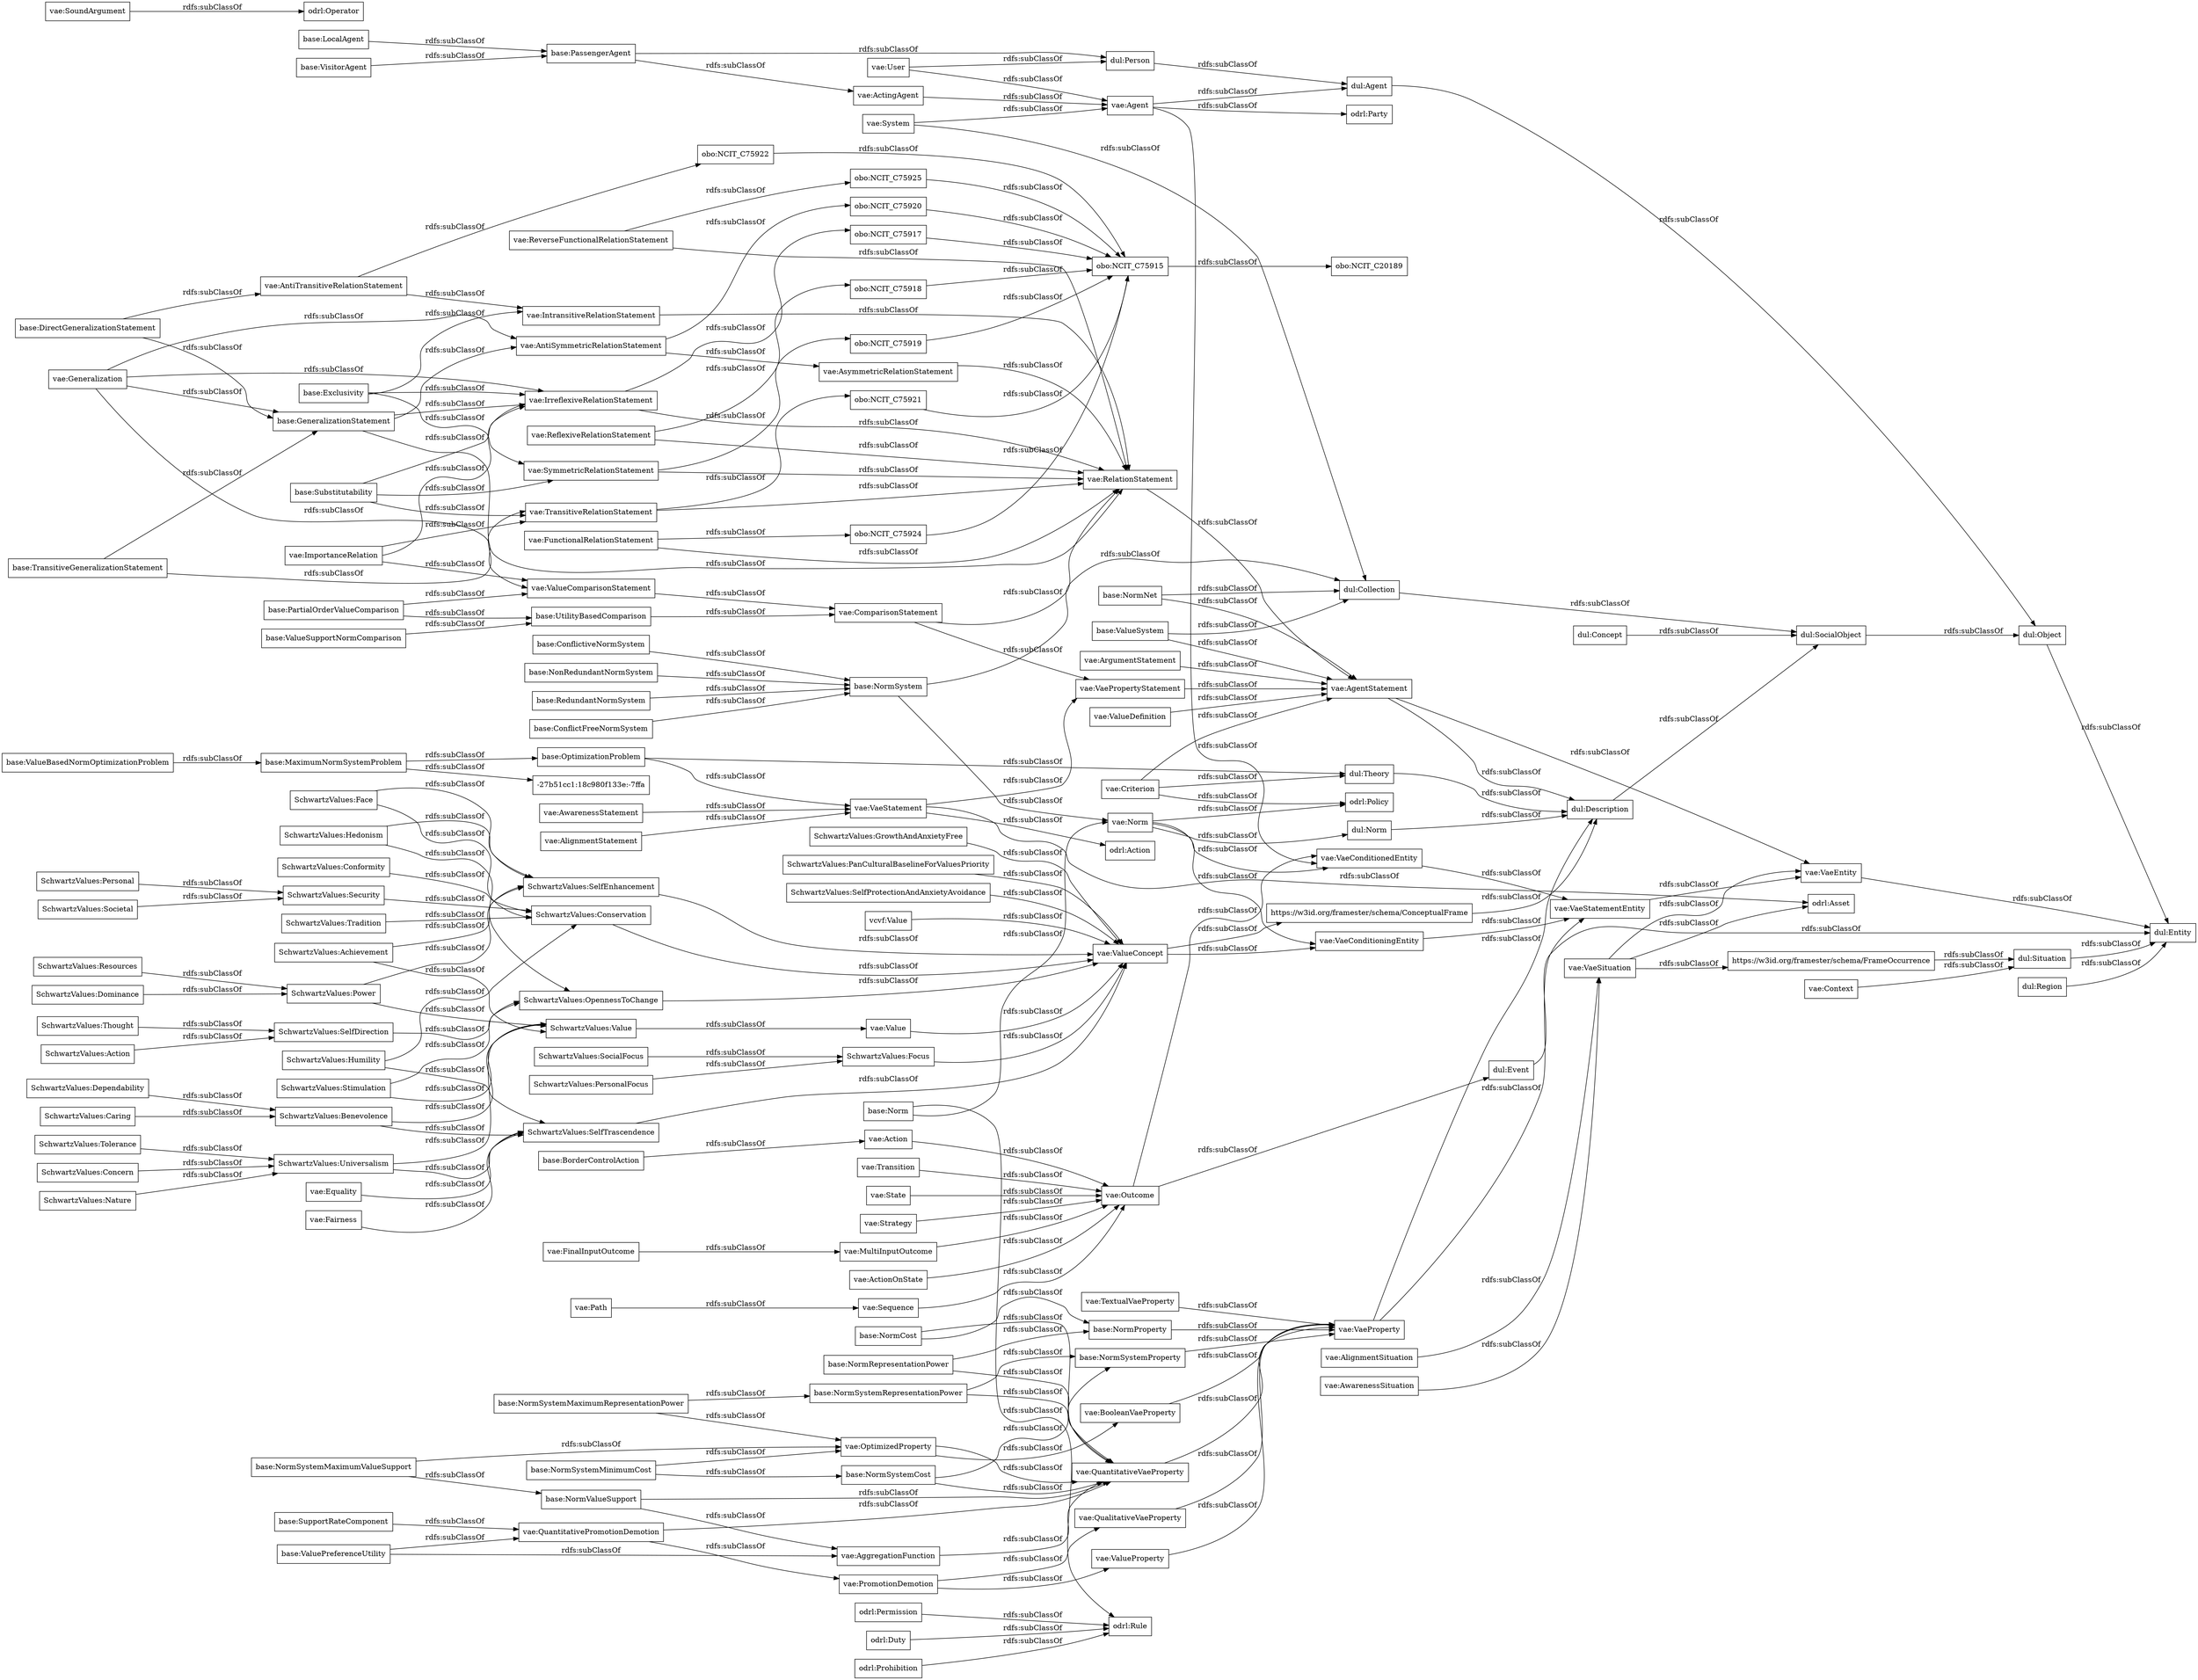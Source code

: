 digraph ar2dtool_diagram { 
rankdir=LR;
size="1000"
node [shape = rectangle, color="black"]; "base:ConflictFreeNormSystem" "base:LocalAgent" "base:BorderControlAction" "base:Norm" "base:NormSystemMinimumCost" "odrl:Permission" "base:NormSystemMaximumValueSupport" "base:NormCost" "base:NormSystem" "base:NormSystemProperty" "base:NormSystemRepresentationPower" "base:NormProperty" "base:TransitiveGeneralizationStatement" "base:NormSystemMaximumRepresentationPower" "base:VisitorAgent" "base:NormRepresentationPower" "base:NonRedundantNormSystem" "base:PassengerAgent" "base:ValueSupportNormComparison" "base:NormSystemCost" "base:NormValueSupport" "base:UtilityBasedComparison" "dul:Concept" "base:ValueSystem" "base:SupportRateComponent" "base:NormNet" "base:Exclusivity" "base:PartialOrderValueComparison" "base:GeneralizationStatement" "base:ValuePreferenceUtility" "base:Substitutability" "base:RedundantNormSystem" "base:DirectGeneralizationStatement" "base:ValueBasedNormOptimizationProblem" "base:OptimizationProblem" "-27b51cc1:18c980f133e:-7ffa" "base:ConflictiveNormSystem" "base:MaximumNormSystemProblem" "odrl:Duty" "odrl:Prohibition" "SchwartzValues:Dominance" "dul:Situation" "odrl:Action" "vae:Path" "https://w3id.org/framester/schema/FrameOccurrence" "vae:AntiSymmetricRelationStatement" "SchwartzValues:PersonalFocus" "vae:ReverseFunctionalRelationStatement" "SchwartzValues:Hedonism" "obo:NCIT_C75921" "SchwartzValues:Societal" "vae:ComparisonStatement" "vae:BooleanVaeProperty" "vae:AggregationFunction" "SchwartzValues:Universalism" "vae:AwarenessSituation" "vae:Value" "SchwartzValues:Stimulation" "odrl:Policy" "SchwartzValues:Achievement" "SchwartzValues:Value" "dul:Norm" "obo:NCIT_C75922" "vae:AlignmentSituation" "obo:NCIT_C20189" "odrl:Operator" "vae:VaeProperty" "SchwartzValues:SelfTrascendence" "vae:Outcome" "vae:AsymmetricRelationStatement" "obo:NCIT_C75918" "https://w3id.org/framester/schema/ConceptualFrame" "vae:VaeEntity" "vae:MultiInputOutcome" "vae:SoundArgument" "SchwartzValues:Conservation" "vae:Fairness" "vae:AlignmentStatement" "SchwartzValues:Dependability" "SchwartzValues:Caring" "dul:SocialObject" "vae:QualitativeVaeProperty" "odrl:Asset" "SchwartzValues:Nature" "dul:Person" "vae:Generalization" "obo:NCIT_C75919" "vae:Context" "vae:SymmetricRelationStatement" "vae:ActionOnState" "vae:VaeStatement" "SchwartzValues:Security" "obo:NCIT_C75924" "dul:Object" "SchwartzValues:Tolerance" "vae:System" "SchwartzValues:Humility" "vae:FunctionalRelationStatement" "odrl:Party" "vae:AntiTransitiveRelationStatement" "vae:QuantitativeVaeProperty" "vae:Norm" "SchwartzValues:GrowthAndAnxietyFree" "vae:User" "vae:Sequence" "vae:AgentStatement" "vae:VaeConditionedEntity" "SchwartzValues:Tradition" "dul:Event" "vae:PromotionDemotion" "dul:Agent" "SchwartzValues:SelfEnhancement" "vae:Strategy" "vae:Agent" "SchwartzValues:Benevolence" "vae:FinalInputOutcome" "SchwartzValues:PanCulturalBaselineForValuesPriority" "vae:VaeSituation" "SchwartzValues:Conformity" "vae:Action" "SchwartzValues:Focus" "vae:TransitiveRelationStatement" "SchwartzValues:Resources" "dul:Collection" "vae:AwarenessStatement" "vae:IrreflexiveRelationStatement" "obo:NCIT_C75925" "vae:ValueDefinition" "SchwartzValues:OpennessToChange" "vae:ActingAgent" "vae:ValueConcept" "vae:ValueProperty" "vae:ValueComparisonStatement" "vae:VaeStatementEntity" "vae:Criterion" "obo:NCIT_C75915" "SchwartzValues:Thought" "vae:Transition" "vae:State" "dul:Entity" "SchwartzValues:Face" "vae:VaeConditioningEntity" "vae:VaePropertyStatement" "SchwartzValues:SocialFocus" "obo:NCIT_C75920" "vae:Equality" "vae:IntransitiveRelationStatement" "vae:OptimizedProperty" "dul:Theory" "dul:Region" "dul:Description" "vae:QuantitativePromotionDemotion" "SchwartzValues:Action" "vcvf:Value" "odrl:Rule" "SchwartzValues:Power" "vae:ImportanceRelation" "SchwartzValues:Personal" "vae:ReflexiveRelationStatement" "obo:NCIT_C75917" "vae:ArgumentStatement" "SchwartzValues:SelfDirection" "SchwartzValues:Concern" "vae:TextualVaeProperty" "vae:RelationStatement" "SchwartzValues:SelfProtectionAndAnxietyAvoidance" ; /*classes style*/
	"SchwartzValues:Action" -> "SchwartzValues:SelfDirection" [ label = "rdfs:subClassOf" ];
	"obo:NCIT_C75922" -> "obo:NCIT_C75915" [ label = "rdfs:subClassOf" ];
	"SchwartzValues:Power" -> "SchwartzValues:Value" [ label = "rdfs:subClassOf" ];
	"SchwartzValues:Power" -> "SchwartzValues:SelfEnhancement" [ label = "rdfs:subClassOf" ];
	"vae:Strategy" -> "vae:Outcome" [ label = "rdfs:subClassOf" ];
	"base:NormSystemMaximumRepresentationPower" -> "base:NormSystemRepresentationPower" [ label = "rdfs:subClassOf" ];
	"base:NormSystemMaximumRepresentationPower" -> "vae:OptimizedProperty" [ label = "rdfs:subClassOf" ];
	"dul:SocialObject" -> "dul:Object" [ label = "rdfs:subClassOf" ];
	"https://w3id.org/framester/schema/ConceptualFrame" -> "dul:Description" [ label = "rdfs:subClassOf" ];
	"SchwartzValues:PanCulturalBaselineForValuesPriority" -> "vae:ValueConcept" [ label = "rdfs:subClassOf" ];
	"vae:AsymmetricRelationStatement" -> "vae:RelationStatement" [ label = "rdfs:subClassOf" ];
	"vae:ArgumentStatement" -> "vae:AgentStatement" [ label = "rdfs:subClassOf" ];
	"vae:ImportanceRelation" -> "vae:ValueComparisonStatement" [ label = "rdfs:subClassOf" ];
	"vae:ImportanceRelation" -> "vae:TransitiveRelationStatement" [ label = "rdfs:subClassOf" ];
	"vae:ImportanceRelation" -> "vae:IrreflexiveRelationStatement" [ label = "rdfs:subClassOf" ];
	"SchwartzValues:Thought" -> "SchwartzValues:SelfDirection" [ label = "rdfs:subClassOf" ];
	"base:NonRedundantNormSystem" -> "base:NormSystem" [ label = "rdfs:subClassOf" ];
	"base:NormSystemMaximumValueSupport" -> "base:NormValueSupport" [ label = "rdfs:subClassOf" ];
	"base:NormSystemMaximumValueSupport" -> "vae:OptimizedProperty" [ label = "rdfs:subClassOf" ];
	"vae:VaeSituation" -> "https://w3id.org/framester/schema/FrameOccurrence" [ label = "rdfs:subClassOf" ];
	"vae:VaeSituation" -> "vae:VaeEntity" [ label = "rdfs:subClassOf" ];
	"vae:VaeSituation" -> "odrl:Asset" [ label = "rdfs:subClassOf" ];
	"obo:NCIT_C75917" -> "obo:NCIT_C75915" [ label = "rdfs:subClassOf" ];
	"vae:Path" -> "vae:Sequence" [ label = "rdfs:subClassOf" ];
	"vae:AwarenessSituation" -> "vae:VaeSituation" [ label = "rdfs:subClassOf" ];
	"SchwartzValues:SocialFocus" -> "SchwartzValues:Focus" [ label = "rdfs:subClassOf" ];
	"SchwartzValues:Value" -> "vae:Value" [ label = "rdfs:subClassOf" ];
	"dul:Person" -> "dul:Agent" [ label = "rdfs:subClassOf" ];
	"dul:Norm" -> "dul:Description" [ label = "rdfs:subClassOf" ];
	"obo:NCIT_C75925" -> "obo:NCIT_C75915" [ label = "rdfs:subClassOf" ];
	"base:NormSystemProperty" -> "vae:VaeProperty" [ label = "rdfs:subClassOf" ];
	"base:ConflictiveNormSystem" -> "base:NormSystem" [ label = "rdfs:subClassOf" ];
	"SchwartzValues:SelfTrascendence" -> "vae:ValueConcept" [ label = "rdfs:subClassOf" ];
	"SchwartzValues:Tolerance" -> "SchwartzValues:Universalism" [ label = "rdfs:subClassOf" ];
	"vae:TextualVaeProperty" -> "vae:VaeProperty" [ label = "rdfs:subClassOf" ];
	"base:NormSystemRepresentationPower" -> "base:NormSystemProperty" [ label = "rdfs:subClassOf" ];
	"base:NormSystemRepresentationPower" -> "vae:QuantitativeVaeProperty" [ label = "rdfs:subClassOf" ];
	"dul:Event" -> "dul:Entity" [ label = "rdfs:subClassOf" ];
	"SchwartzValues:Hedonism" -> "SchwartzValues:SelfEnhancement" [ label = "rdfs:subClassOf" ];
	"SchwartzValues:Hedonism" -> "SchwartzValues:OpennessToChange" [ label = "rdfs:subClassOf" ];
	"dul:Description" -> "dul:SocialObject" [ label = "rdfs:subClassOf" ];
	"dul:Situation" -> "dul:Entity" [ label = "rdfs:subClassOf" ];
	"base:ValueBasedNormOptimizationProblem" -> "base:MaximumNormSystemProblem" [ label = "rdfs:subClassOf" ];
	"dul:Concept" -> "dul:SocialObject" [ label = "rdfs:subClassOf" ];
	"base:VisitorAgent" -> "base:PassengerAgent" [ label = "rdfs:subClassOf" ];
	"dul:Agent" -> "dul:Object" [ label = "rdfs:subClassOf" ];
	"SchwartzValues:Personal" -> "SchwartzValues:Security" [ label = "rdfs:subClassOf" ];
	"obo:NCIT_C75920" -> "obo:NCIT_C75915" [ label = "rdfs:subClassOf" ];
	"base:ValueSystem" -> "vae:AgentStatement" [ label = "rdfs:subClassOf" ];
	"base:ValueSystem" -> "dul:Collection" [ label = "rdfs:subClassOf" ];
	"SchwartzValues:SelfDirection" -> "SchwartzValues:OpennessToChange" [ label = "rdfs:subClassOf" ];
	"base:ConflictFreeNormSystem" -> "base:NormSystem" [ label = "rdfs:subClassOf" ];
	"SchwartzValues:Dependability" -> "SchwartzValues:Benevolence" [ label = "rdfs:subClassOf" ];
	"SchwartzValues:Stimulation" -> "SchwartzValues:Value" [ label = "rdfs:subClassOf" ];
	"SchwartzValues:Stimulation" -> "SchwartzValues:OpennessToChange" [ label = "rdfs:subClassOf" ];
	"vae:OptimizedProperty" -> "vae:QuantitativeVaeProperty" [ label = "rdfs:subClassOf" ];
	"vae:OptimizedProperty" -> "vae:BooleanVaeProperty" [ label = "rdfs:subClassOf" ];
	"vae:Fairness" -> "SchwartzValues:SelfTrascendence" [ label = "rdfs:subClassOf" ];
	"vae:TransitiveRelationStatement" -> "vae:RelationStatement" [ label = "rdfs:subClassOf" ];
	"vae:TransitiveRelationStatement" -> "obo:NCIT_C75921" [ label = "rdfs:subClassOf" ];
	"base:NormSystemMinimumCost" -> "base:NormSystemCost" [ label = "rdfs:subClassOf" ];
	"base:NormSystemMinimumCost" -> "vae:OptimizedProperty" [ label = "rdfs:subClassOf" ];
	"vae:AgentStatement" -> "vae:VaeEntity" [ label = "rdfs:subClassOf" ];
	"vae:AgentStatement" -> "dul:Description" [ label = "rdfs:subClassOf" ];
	"odrl:Permission" -> "odrl:Rule" [ label = "rdfs:subClassOf" ];
	"obo:NCIT_C75915" -> "obo:NCIT_C20189" [ label = "rdfs:subClassOf" ];
	"base:NormValueSupport" -> "vae:QuantitativeVaeProperty" [ label = "rdfs:subClassOf" ];
	"base:NormValueSupport" -> "vae:AggregationFunction" [ label = "rdfs:subClassOf" ];
	"SchwartzValues:Conservation" -> "vae:ValueConcept" [ label = "rdfs:subClassOf" ];
	"odrl:Prohibition" -> "odrl:Rule" [ label = "rdfs:subClassOf" ];
	"SchwartzValues:Societal" -> "SchwartzValues:Security" [ label = "rdfs:subClassOf" ];
	"vae:Transition" -> "vae:Outcome" [ label = "rdfs:subClassOf" ];
	"vae:Norm" -> "vae:VaeConditioningEntity" [ label = "rdfs:subClassOf" ];
	"vae:Norm" -> "dul:Norm" [ label = "rdfs:subClassOf" ];
	"vae:Norm" -> "odrl:Policy" [ label = "rdfs:subClassOf" ];
	"vae:Norm" -> "vae:VaeConditionedEntity" [ label = "rdfs:subClassOf" ];
	"base:SupportRateComponent" -> "vae:QuantitativePromotionDemotion" [ label = "rdfs:subClassOf" ];
	"base:Exclusivity" -> "vae:SymmetricRelationStatement" [ label = "rdfs:subClassOf" ];
	"base:Exclusivity" -> "vae:IrreflexiveRelationStatement" [ label = "rdfs:subClassOf" ];
	"base:Exclusivity" -> "vae:IntransitiveRelationStatement" [ label = "rdfs:subClassOf" ];
	"SchwartzValues:Dominance" -> "SchwartzValues:Power" [ label = "rdfs:subClassOf" ];
	"vae:Value" -> "vae:ValueConcept" [ label = "rdfs:subClassOf" ];
	"vae:MultiInputOutcome" -> "vae:Outcome" [ label = "rdfs:subClassOf" ];
	"base:GeneralizationStatement" -> "vae:RelationStatement" [ label = "rdfs:subClassOf" ];
	"base:GeneralizationStatement" -> "vae:IrreflexiveRelationStatement" [ label = "rdfs:subClassOf" ];
	"base:GeneralizationStatement" -> "vae:AntiSymmetricRelationStatement" [ label = "rdfs:subClassOf" ];
	"vae:SymmetricRelationStatement" -> "vae:RelationStatement" [ label = "rdfs:subClassOf" ];
	"vae:SymmetricRelationStatement" -> "obo:NCIT_C75919" [ label = "rdfs:subClassOf" ];
	"vae:VaeConditionedEntity" -> "vae:VaeStatementEntity" [ label = "rdfs:subClassOf" ];
	"base:UtilityBasedComparison" -> "vae:ComparisonStatement" [ label = "rdfs:subClassOf" ];
	"vae:AwarenessStatement" -> "vae:VaeStatement" [ label = "rdfs:subClassOf" ];
	"vae:SoundArgument" -> "odrl:Operator" [ label = "rdfs:subClassOf" ];
	"SchwartzValues:Caring" -> "SchwartzValues:Benevolence" [ label = "rdfs:subClassOf" ];
	"vae:BooleanVaeProperty" -> "vae:VaeProperty" [ label = "rdfs:subClassOf" ];
	"vae:ReflexiveRelationStatement" -> "vae:RelationStatement" [ label = "rdfs:subClassOf" ];
	"vae:ReflexiveRelationStatement" -> "obo:NCIT_C75918" [ label = "rdfs:subClassOf" ];
	"base:OptimizationProblem" -> "vae:VaeStatement" [ label = "rdfs:subClassOf" ];
	"base:OptimizationProblem" -> "dul:Theory" [ label = "rdfs:subClassOf" ];
	"vae:ActingAgent" -> "vae:Agent" [ label = "rdfs:subClassOf" ];
	"vae:ValueConcept" -> "https://w3id.org/framester/schema/ConceptualFrame" [ label = "rdfs:subClassOf" ];
	"vae:ValueConcept" -> "vae:VaeConditioningEntity" [ label = "rdfs:subClassOf" ];
	"SchwartzValues:Security" -> "SchwartzValues:Conservation" [ label = "rdfs:subClassOf" ];
	"vae:AggregationFunction" -> "vae:QuantitativeVaeProperty" [ label = "rdfs:subClassOf" ];
	"SchwartzValues:Concern" -> "SchwartzValues:Universalism" [ label = "rdfs:subClassOf" ];
	"vae:Equality" -> "SchwartzValues:SelfTrascendence" [ label = "rdfs:subClassOf" ];
	"base:LocalAgent" -> "base:PassengerAgent" [ label = "rdfs:subClassOf" ];
	"obo:NCIT_C75918" -> "obo:NCIT_C75915" [ label = "rdfs:subClassOf" ];
	"SchwartzValues:Nature" -> "SchwartzValues:Universalism" [ label = "rdfs:subClassOf" ];
	"base:MaximumNormSystemProblem" -> "-27b51cc1:18c980f133e:-7ffa" [ label = "rdfs:subClassOf" ];
	"base:MaximumNormSystemProblem" -> "base:OptimizationProblem" [ label = "rdfs:subClassOf" ];
	"vcvf:Value" -> "vae:ValueConcept" [ label = "rdfs:subClassOf" ];
	"base:Substitutability" -> "vae:TransitiveRelationStatement" [ label = "rdfs:subClassOf" ];
	"base:Substitutability" -> "vae:SymmetricRelationStatement" [ label = "rdfs:subClassOf" ];
	"base:Substitutability" -> "vae:IrreflexiveRelationStatement" [ label = "rdfs:subClassOf" ];
	"vae:ValueComparisonStatement" -> "vae:ComparisonStatement" [ label = "rdfs:subClassOf" ];
	"base:BorderControlAction" -> "vae:Action" [ label = "rdfs:subClassOf" ];
	"SchwartzValues:Universalism" -> "SchwartzValues:Value" [ label = "rdfs:subClassOf" ];
	"SchwartzValues:Universalism" -> "SchwartzValues:SelfTrascendence" [ label = "rdfs:subClassOf" ];
	"odrl:Duty" -> "odrl:Rule" [ label = "rdfs:subClassOf" ];
	"vae:System" -> "vae:Agent" [ label = "rdfs:subClassOf" ];
	"vae:System" -> "dul:Collection" [ label = "rdfs:subClassOf" ];
	"https://w3id.org/framester/schema/FrameOccurrence" -> "dul:Situation" [ label = "rdfs:subClassOf" ];
	"vae:QuantitativePromotionDemotion" -> "vae:QuantitativeVaeProperty" [ label = "rdfs:subClassOf" ];
	"vae:QuantitativePromotionDemotion" -> "vae:PromotionDemotion" [ label = "rdfs:subClassOf" ];
	"vae:AlignmentSituation" -> "vae:VaeSituation" [ label = "rdfs:subClassOf" ];
	"base:NormNet" -> "vae:AgentStatement" [ label = "rdfs:subClassOf" ];
	"base:NormNet" -> "dul:Collection" [ label = "rdfs:subClassOf" ];
	"obo:NCIT_C75921" -> "obo:NCIT_C75915" [ label = "rdfs:subClassOf" ];
	"vae:ActionOnState" -> "vae:Outcome" [ label = "rdfs:subClassOf" ];
	"vae:AntiTransitiveRelationStatement" -> "vae:IntransitiveRelationStatement" [ label = "rdfs:subClassOf" ];
	"vae:AntiTransitiveRelationStatement" -> "obo:NCIT_C75922" [ label = "rdfs:subClassOf" ];
	"base:NormSystem" -> "vae:Norm" [ label = "rdfs:subClassOf" ];
	"base:NormSystem" -> "dul:Collection" [ label = "rdfs:subClassOf" ];
	"base:RedundantNormSystem" -> "base:NormSystem" [ label = "rdfs:subClassOf" ];
	"SchwartzValues:Humility" -> "SchwartzValues:SelfTrascendence" [ label = "rdfs:subClassOf" ];
	"SchwartzValues:Humility" -> "SchwartzValues:Conservation" [ label = "rdfs:subClassOf" ];
	"dul:Collection" -> "dul:SocialObject" [ label = "rdfs:subClassOf" ];
	"vae:Criterion" -> "dul:Theory" [ label = "rdfs:subClassOf" ];
	"vae:Criterion" -> "vae:AgentStatement" [ label = "rdfs:subClassOf" ];
	"vae:Criterion" -> "odrl:Policy" [ label = "rdfs:subClassOf" ];
	"vae:FinalInputOutcome" -> "vae:MultiInputOutcome" [ label = "rdfs:subClassOf" ];
	"SchwartzValues:SelfEnhancement" -> "vae:ValueConcept" [ label = "rdfs:subClassOf" ];
	"base:TransitiveGeneralizationStatement" -> "base:GeneralizationStatement" [ label = "rdfs:subClassOf" ];
	"base:TransitiveGeneralizationStatement" -> "vae:TransitiveRelationStatement" [ label = "rdfs:subClassOf" ];
	"base:ValueSupportNormComparison" -> "base:UtilityBasedComparison" [ label = "rdfs:subClassOf" ];
	"SchwartzValues:SelfProtectionAndAnxietyAvoidance" -> "vae:ValueConcept" [ label = "rdfs:subClassOf" ];
	"vae:Outcome" -> "vae:VaeConditionedEntity" [ label = "rdfs:subClassOf" ];
	"vae:Outcome" -> "dul:Event" [ label = "rdfs:subClassOf" ];
	"SchwartzValues:Achievement" -> "SchwartzValues:Value" [ label = "rdfs:subClassOf" ];
	"SchwartzValues:Achievement" -> "SchwartzValues:SelfEnhancement" [ label = "rdfs:subClassOf" ];
	"dul:Theory" -> "dul:Description" [ label = "rdfs:subClassOf" ];
	"vae:PromotionDemotion" -> "vae:ValueProperty" [ label = "rdfs:subClassOf" ];
	"vae:PromotionDemotion" -> "vae:QualitativeVaeProperty" [ label = "rdfs:subClassOf" ];
	"dul:Object" -> "dul:Entity" [ label = "rdfs:subClassOf" ];
	"vae:QuantitativeVaeProperty" -> "vae:VaeProperty" [ label = "rdfs:subClassOf" ];
	"vae:ReverseFunctionalRelationStatement" -> "vae:RelationStatement" [ label = "rdfs:subClassOf" ];
	"vae:ReverseFunctionalRelationStatement" -> "obo:NCIT_C75925" [ label = "rdfs:subClassOf" ];
	"base:NormCost" -> "base:NormProperty" [ label = "rdfs:subClassOf" ];
	"base:NormCost" -> "vae:QuantitativeVaeProperty" [ label = "rdfs:subClassOf" ];
	"obo:NCIT_C75924" -> "obo:NCIT_C75915" [ label = "rdfs:subClassOf" ];
	"vae:Action" -> "vae:Outcome" [ label = "rdfs:subClassOf" ];
	"SchwartzValues:Focus" -> "vae:ValueConcept" [ label = "rdfs:subClassOf" ];
	"vae:Sequence" -> "vae:Outcome" [ label = "rdfs:subClassOf" ];
	"vae:RelationStatement" -> "vae:AgentStatement" [ label = "rdfs:subClassOf" ];
	"SchwartzValues:Resources" -> "SchwartzValues:Power" [ label = "rdfs:subClassOf" ];
	"vae:VaeEntity" -> "dul:Entity" [ label = "rdfs:subClassOf" ];
	"vae:State" -> "vae:Outcome" [ label = "rdfs:subClassOf" ];
	"vae:ComparisonStatement" -> "vae:VaePropertyStatement" [ label = "rdfs:subClassOf" ];
	"vae:ComparisonStatement" -> "vae:RelationStatement" [ label = "rdfs:subClassOf" ];
	"vae:ValueProperty" -> "vae:VaeProperty" [ label = "rdfs:subClassOf" ];
	"dul:Region" -> "dul:Entity" [ label = "rdfs:subClassOf" ];
	"base:DirectGeneralizationStatement" -> "base:GeneralizationStatement" [ label = "rdfs:subClassOf" ];
	"base:DirectGeneralizationStatement" -> "vae:AntiTransitiveRelationStatement" [ label = "rdfs:subClassOf" ];
	"SchwartzValues:Conformity" -> "SchwartzValues:Conservation" [ label = "rdfs:subClassOf" ];
	"vae:Generalization" -> "base:GeneralizationStatement" [ label = "rdfs:subClassOf" ];
	"vae:Generalization" -> "vae:ValueComparisonStatement" [ label = "rdfs:subClassOf" ];
	"vae:Generalization" -> "vae:IrreflexiveRelationStatement" [ label = "rdfs:subClassOf" ];
	"vae:Generalization" -> "vae:AntiSymmetricRelationStatement" [ label = "rdfs:subClassOf" ];
	"vae:IntransitiveRelationStatement" -> "vae:RelationStatement" [ label = "rdfs:subClassOf" ];
	"vae:Context" -> "dul:Situation" [ label = "rdfs:subClassOf" ];
	"vae:VaePropertyStatement" -> "vae:AgentStatement" [ label = "rdfs:subClassOf" ];
	"base:ValuePreferenceUtility" -> "vae:QuantitativePromotionDemotion" [ label = "rdfs:subClassOf" ];
	"base:ValuePreferenceUtility" -> "vae:AggregationFunction" [ label = "rdfs:subClassOf" ];
	"base:Norm" -> "vae:Norm" [ label = "rdfs:subClassOf" ];
	"base:Norm" -> "odrl:Rule" [ label = "rdfs:subClassOf" ];
	"SchwartzValues:GrowthAndAnxietyFree" -> "vae:ValueConcept" [ label = "rdfs:subClassOf" ];
	"base:NormProperty" -> "vae:VaeProperty" [ label = "rdfs:subClassOf" ];
	"obo:NCIT_C75919" -> "obo:NCIT_C75915" [ label = "rdfs:subClassOf" ];
	"SchwartzValues:PersonalFocus" -> "SchwartzValues:Focus" [ label = "rdfs:subClassOf" ];
	"SchwartzValues:OpennessToChange" -> "vae:ValueConcept" [ label = "rdfs:subClassOf" ];
	"vae:Agent" -> "vae:VaeConditionedEntity" [ label = "rdfs:subClassOf" ];
	"vae:Agent" -> "odrl:Party" [ label = "rdfs:subClassOf" ];
	"vae:Agent" -> "dul:Agent" [ label = "rdfs:subClassOf" ];
	"vae:VaeProperty" -> "vae:VaeStatementEntity" [ label = "rdfs:subClassOf" ];
	"vae:VaeProperty" -> "dul:Description" [ label = "rdfs:subClassOf" ];
	"SchwartzValues:Tradition" -> "SchwartzValues:Conservation" [ label = "rdfs:subClassOf" ];
	"SchwartzValues:Face" -> "SchwartzValues:SelfEnhancement" [ label = "rdfs:subClassOf" ];
	"SchwartzValues:Face" -> "SchwartzValues:Conservation" [ label = "rdfs:subClassOf" ];
	"vae:VaeConditioningEntity" -> "vae:VaeStatementEntity" [ label = "rdfs:subClassOf" ];
	"vae:QualitativeVaeProperty" -> "vae:VaeProperty" [ label = "rdfs:subClassOf" ];
	"vae:IrreflexiveRelationStatement" -> "vae:RelationStatement" [ label = "rdfs:subClassOf" ];
	"vae:IrreflexiveRelationStatement" -> "obo:NCIT_C75917" [ label = "rdfs:subClassOf" ];
	"SchwartzValues:Benevolence" -> "SchwartzValues:Value" [ label = "rdfs:subClassOf" ];
	"SchwartzValues:Benevolence" -> "SchwartzValues:SelfTrascendence" [ label = "rdfs:subClassOf" ];
	"vae:User" -> "vae:Agent" [ label = "rdfs:subClassOf" ];
	"vae:User" -> "dul:Person" [ label = "rdfs:subClassOf" ];
	"vae:VaeStatementEntity" -> "vae:VaeEntity" [ label = "rdfs:subClassOf" ];
	"base:PassengerAgent" -> "vae:ActingAgent" [ label = "rdfs:subClassOf" ];
	"base:PassengerAgent" -> "dul:Person" [ label = "rdfs:subClassOf" ];
	"vae:AlignmentStatement" -> "vae:VaeStatement" [ label = "rdfs:subClassOf" ];
	"vae:ValueDefinition" -> "vae:AgentStatement" [ label = "rdfs:subClassOf" ];
	"base:NormSystemCost" -> "base:NormSystemProperty" [ label = "rdfs:subClassOf" ];
	"base:NormSystemCost" -> "vae:QuantitativeVaeProperty" [ label = "rdfs:subClassOf" ];
	"base:PartialOrderValueComparison" -> "base:UtilityBasedComparison" [ label = "rdfs:subClassOf" ];
	"base:PartialOrderValueComparison" -> "vae:ValueComparisonStatement" [ label = "rdfs:subClassOf" ];
	"base:NormRepresentationPower" -> "base:NormProperty" [ label = "rdfs:subClassOf" ];
	"base:NormRepresentationPower" -> "vae:QuantitativeVaeProperty" [ label = "rdfs:subClassOf" ];
	"vae:VaeStatement" -> "vae:VaePropertyStatement" [ label = "rdfs:subClassOf" ];
	"vae:VaeStatement" -> "odrl:Asset" [ label = "rdfs:subClassOf" ];
	"vae:VaeStatement" -> "odrl:Action" [ label = "rdfs:subClassOf" ];
	"vae:FunctionalRelationStatement" -> "vae:RelationStatement" [ label = "rdfs:subClassOf" ];
	"vae:FunctionalRelationStatement" -> "obo:NCIT_C75924" [ label = "rdfs:subClassOf" ];
	"vae:AntiSymmetricRelationStatement" -> "vae:AsymmetricRelationStatement" [ label = "rdfs:subClassOf" ];
	"vae:AntiSymmetricRelationStatement" -> "obo:NCIT_C75920" [ label = "rdfs:subClassOf" ];

}
